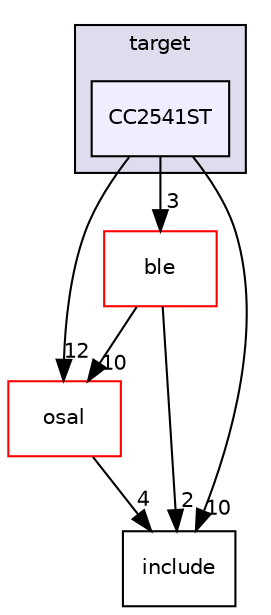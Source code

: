 digraph "C:/Work.git/ble/BLE-CC254x-1.4.0/Components/hal/target/CC2541ST" {
  compound=true
  node [ fontsize="10", fontname="Helvetica"];
  edge [ labelfontsize="10", labelfontname="Helvetica"];
  subgraph clusterdir_79867391b942fc5cf2e574a1b15c1536 {
    graph [ bgcolor="#ddddee", pencolor="black", label="target" fontname="Helvetica", fontsize="10", URL="dir_79867391b942fc5cf2e574a1b15c1536.html"]
  dir_6e3f5d3b3bcb350ef09348caaa098723 [shape=box, label="CC2541ST", style="filled", fillcolor="#eeeeff", pencolor="black", URL="dir_6e3f5d3b3bcb350ef09348caaa098723.html"];
  }
  dir_e1aac31daf66ec93c0661b06388bf615 [shape=box label="ble" fillcolor="white" style="filled" color="red" URL="dir_e1aac31daf66ec93c0661b06388bf615.html"];
  dir_781362c2f1976cc08ba92fa142a04878 [shape=box label="osal" fillcolor="white" style="filled" color="red" URL="dir_781362c2f1976cc08ba92fa142a04878.html"];
  dir_38572fbf8179f88edbe09e16e6bbd922 [shape=box label="include" URL="dir_38572fbf8179f88edbe09e16e6bbd922.html"];
  dir_e1aac31daf66ec93c0661b06388bf615->dir_781362c2f1976cc08ba92fa142a04878 [headlabel="10", labeldistance=1.5 headhref="dir_000002_000034.html"];
  dir_e1aac31daf66ec93c0661b06388bf615->dir_38572fbf8179f88edbe09e16e6bbd922 [headlabel="2", labeldistance=1.5 headhref="dir_000002_000013.html"];
  dir_6e3f5d3b3bcb350ef09348caaa098723->dir_e1aac31daf66ec93c0661b06388bf615 [headlabel="3", labeldistance=1.5 headhref="dir_000011_000002.html"];
  dir_6e3f5d3b3bcb350ef09348caaa098723->dir_781362c2f1976cc08ba92fa142a04878 [headlabel="12", labeldistance=1.5 headhref="dir_000011_000034.html"];
  dir_6e3f5d3b3bcb350ef09348caaa098723->dir_38572fbf8179f88edbe09e16e6bbd922 [headlabel="10", labeldistance=1.5 headhref="dir_000011_000013.html"];
  dir_781362c2f1976cc08ba92fa142a04878->dir_38572fbf8179f88edbe09e16e6bbd922 [headlabel="4", labeldistance=1.5 headhref="dir_000034_000013.html"];
}
